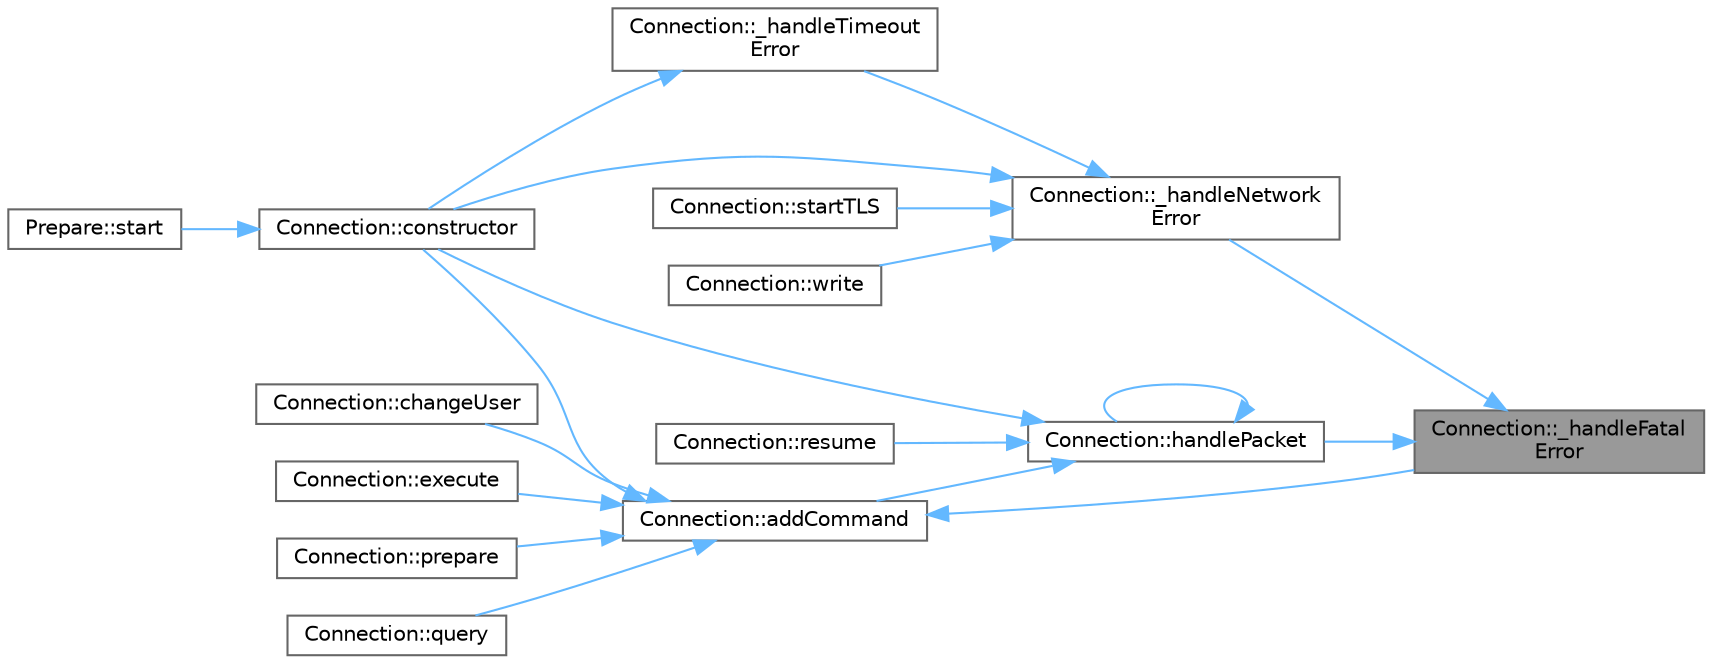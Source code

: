 digraph "Connection::_handleFatalError"
{
 // INTERACTIVE_SVG=YES
 // LATEX_PDF_SIZE
  bgcolor="transparent";
  edge [fontname=Helvetica,fontsize=10,labelfontname=Helvetica,labelfontsize=10];
  node [fontname=Helvetica,fontsize=10,shape=box,height=0.2,width=0.4];
  rankdir="RL";
  Node1 [id="Node000001",label="Connection::_handleFatal\lError",height=0.2,width=0.4,color="gray40", fillcolor="grey60", style="filled", fontcolor="black",tooltip=" "];
  Node1 -> Node2 [id="edge1_Node000001_Node000002",dir="back",color="steelblue1",style="solid",tooltip=" "];
  Node2 [id="Node000002",label="Connection::_handleNetwork\lError",height=0.2,width=0.4,color="grey40", fillcolor="white", style="filled",URL="$dc/d14/a00720_a8a58446fa260dba846b16013734f0d2a.html#a8a58446fa260dba846b16013734f0d2a",tooltip=" "];
  Node2 -> Node3 [id="edge2_Node000002_Node000003",dir="back",color="steelblue1",style="solid",tooltip=" "];
  Node3 [id="Node000003",label="Connection::_handleTimeout\lError",height=0.2,width=0.4,color="grey40", fillcolor="white", style="filled",URL="$dc/d14/a00720_a16c0829a4767a082fe29ce2e30ee4469.html#a16c0829a4767a082fe29ce2e30ee4469",tooltip=" "];
  Node3 -> Node4 [id="edge3_Node000003_Node000004",dir="back",color="steelblue1",style="solid",tooltip=" "];
  Node4 [id="Node000004",label="Connection::constructor",height=0.2,width=0.4,color="grey40", fillcolor="white", style="filled",URL="$dc/d14/a00720_abac7084361ea6ff57258cbce63beb442.html#abac7084361ea6ff57258cbce63beb442",tooltip=" "];
  Node4 -> Node5 [id="edge4_Node000004_Node000005",dir="back",color="steelblue1",style="solid",tooltip=" "];
  Node5 [id="Node000005",label="Prepare::start",height=0.2,width=0.4,color="grey40", fillcolor="white", style="filled",URL="$d0/d15/a00700_a81a111b01d45ed8f1814137df2fd268a.html#a81a111b01d45ed8f1814137df2fd268a",tooltip=" "];
  Node2 -> Node4 [id="edge5_Node000002_Node000004",dir="back",color="steelblue1",style="solid",tooltip=" "];
  Node2 -> Node6 [id="edge6_Node000002_Node000006",dir="back",color="steelblue1",style="solid",tooltip=" "];
  Node6 [id="Node000006",label="Connection::startTLS",height=0.2,width=0.4,color="grey40", fillcolor="white", style="filled",URL="$dc/d14/a00720_a5f185f8bb9f36ac1e02d3a5020937a7d.html#a5f185f8bb9f36ac1e02d3a5020937a7d",tooltip=" "];
  Node2 -> Node7 [id="edge7_Node000002_Node000007",dir="back",color="steelblue1",style="solid",tooltip=" "];
  Node7 [id="Node000007",label="Connection::write",height=0.2,width=0.4,color="grey40", fillcolor="white", style="filled",URL="$dc/d14/a00720_a73f45cd0ad693895ed45034fe6cca084.html#a73f45cd0ad693895ed45034fe6cca084",tooltip=" "];
  Node1 -> Node8 [id="edge8_Node000001_Node000008",dir="back",color="steelblue1",style="solid",tooltip=" "];
  Node8 [id="Node000008",label="Connection::handlePacket",height=0.2,width=0.4,color="grey40", fillcolor="white", style="filled",URL="$dc/d14/a00720_a000de33e8bc7ed6581c2788091b7128d.html#a000de33e8bc7ed6581c2788091b7128d",tooltip=" "];
  Node8 -> Node9 [id="edge9_Node000008_Node000009",dir="back",color="steelblue1",style="solid",tooltip=" "];
  Node9 [id="Node000009",label="Connection::addCommand",height=0.2,width=0.4,color="grey40", fillcolor="white", style="filled",URL="$dc/d14/a00720_a4964f8e380fd81566f183e2f4d5328c5.html#a4964f8e380fd81566f183e2f4d5328c5",tooltip=" "];
  Node9 -> Node1 [id="edge10_Node000009_Node000001",dir="back",color="steelblue1",style="solid",tooltip=" "];
  Node9 -> Node10 [id="edge11_Node000009_Node000010",dir="back",color="steelblue1",style="solid",tooltip=" "];
  Node10 [id="Node000010",label="Connection::changeUser",height=0.2,width=0.4,color="grey40", fillcolor="white", style="filled",URL="$dc/d14/a00720_ab61987e686f4287f13914acfe9ffd3aa.html#ab61987e686f4287f13914acfe9ffd3aa",tooltip=" "];
  Node9 -> Node4 [id="edge12_Node000009_Node000004",dir="back",color="steelblue1",style="solid",tooltip=" "];
  Node9 -> Node11 [id="edge13_Node000009_Node000011",dir="back",color="steelblue1",style="solid",tooltip=" "];
  Node11 [id="Node000011",label="Connection::execute",height=0.2,width=0.4,color="grey40", fillcolor="white", style="filled",URL="$dc/d14/a00720_a3fafc7ddc10e940be0fa01ae42044a5e.html#a3fafc7ddc10e940be0fa01ae42044a5e",tooltip=" "];
  Node9 -> Node12 [id="edge14_Node000009_Node000012",dir="back",color="steelblue1",style="solid",tooltip=" "];
  Node12 [id="Node000012",label="Connection::prepare",height=0.2,width=0.4,color="grey40", fillcolor="white", style="filled",URL="$dc/d14/a00720_a7dfae0ccf30bbaed9a91b3f0c1fc8c85.html#a7dfae0ccf30bbaed9a91b3f0c1fc8c85",tooltip=" "];
  Node9 -> Node13 [id="edge15_Node000009_Node000013",dir="back",color="steelblue1",style="solid",tooltip=" "];
  Node13 [id="Node000013",label="Connection::query",height=0.2,width=0.4,color="grey40", fillcolor="white", style="filled",URL="$dc/d14/a00720_a0097ff52309cc67ed210d2e14ab45862.html#a0097ff52309cc67ed210d2e14ab45862",tooltip=" "];
  Node8 -> Node4 [id="edge16_Node000008_Node000004",dir="back",color="steelblue1",style="solid",tooltip=" "];
  Node8 -> Node8 [id="edge17_Node000008_Node000008",dir="back",color="steelblue1",style="solid",tooltip=" "];
  Node8 -> Node14 [id="edge18_Node000008_Node000014",dir="back",color="steelblue1",style="solid",tooltip=" "];
  Node14 [id="Node000014",label="Connection::resume",height=0.2,width=0.4,color="grey40", fillcolor="white", style="filled",URL="$dc/d14/a00720_a18f5747216b7b448ab847c3d5a385192.html#a18f5747216b7b448ab847c3d5a385192",tooltip=" "];
}
